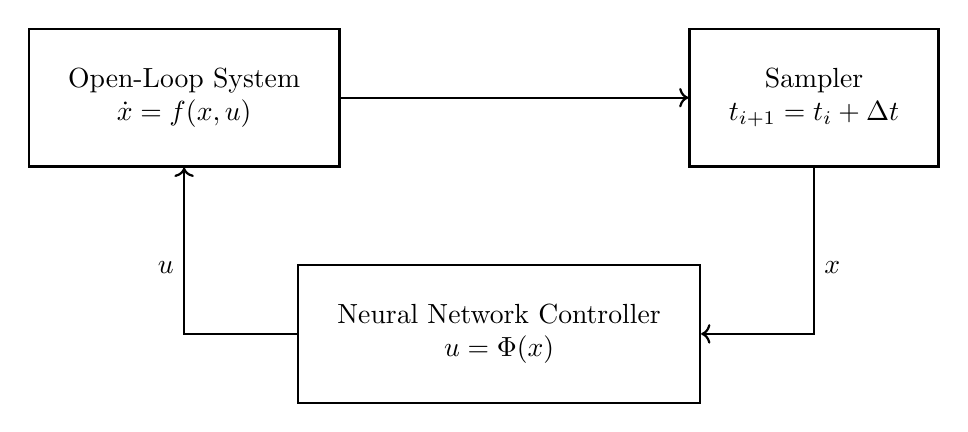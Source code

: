 \begin{tikzpicture}
    [
    arrow/.style={
        thick,
        ->
    },
    box/.style={
        draw,
        rectangle,
        thick,
        inner sep=0.5cm,
        align=center % align is required for multi-line text
    },
    ]

    \draw (0,0) node[box] (sys) {Open-Loop System \\ $\dot{x}=f(x,u)$};
    \draw (8,0) node[box] (sampler) {Sampler \\ $t_{i+1} = t_{i} + \Delta t$};
    \draw (4,-3) node[box] (nn) {Neural Network Controller \\ $u = \Phi(x)$ };

    \draw [arrow] (sys) -- (sampler);
    \draw [arrow] (sampler) |- (nn) node[pos=.3,anchor=west] {$x$};
    \draw [arrow] (nn) -| (sys) node[pos=.7,anchor=east] {$u$};


\end{tikzpicture}